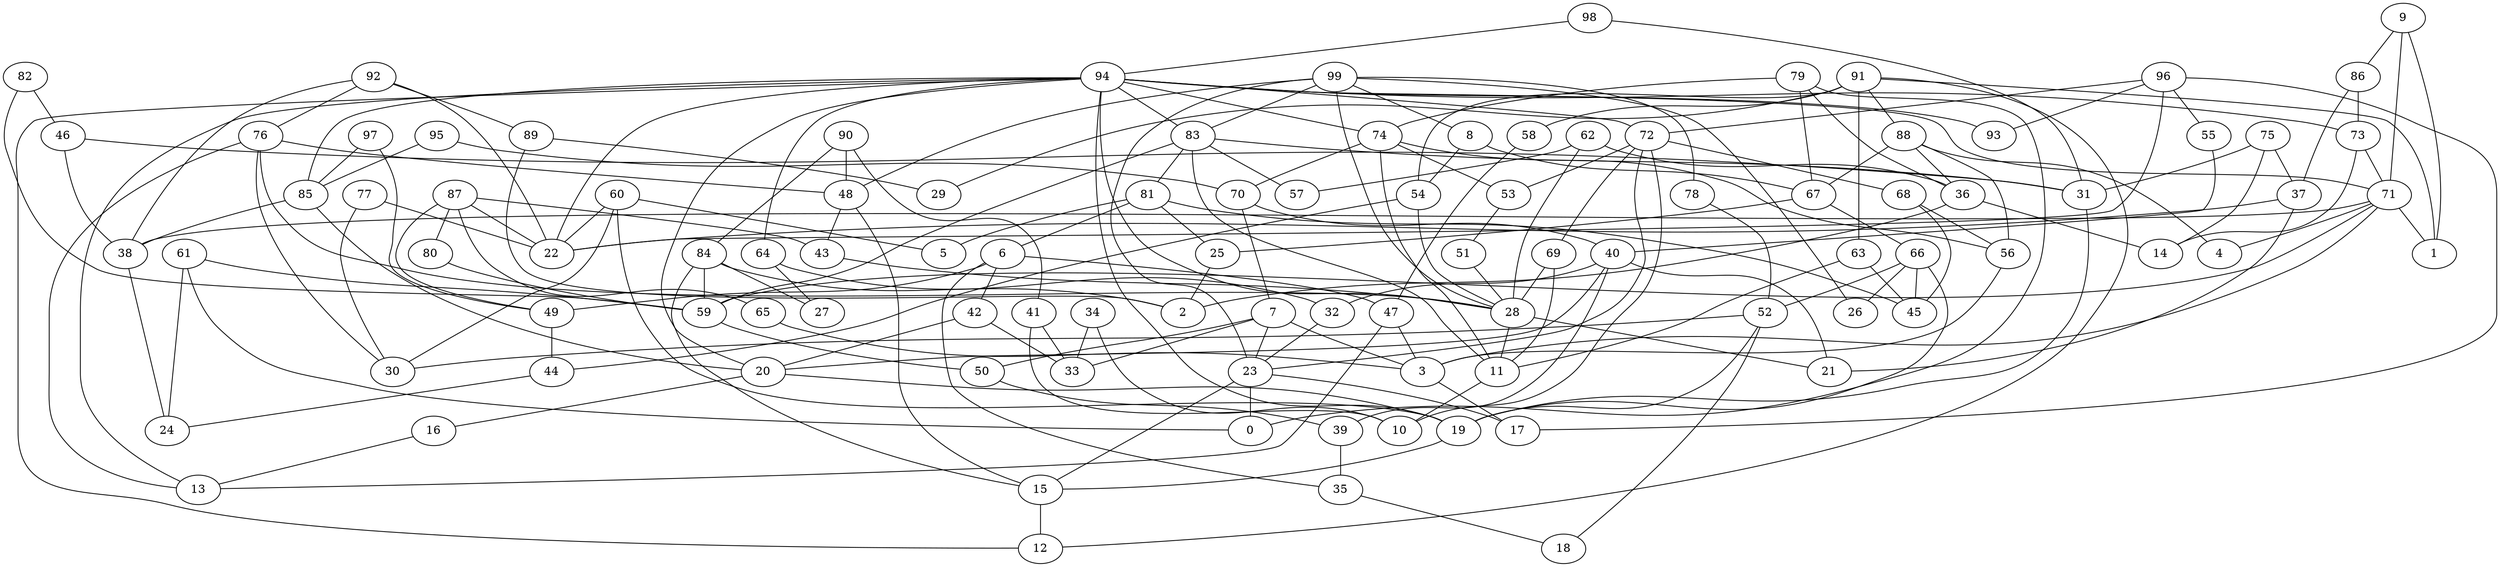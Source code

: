 digraph GG_graph {

subgraph G_graph {
edge [color = black]
"34" -> "33" [dir = none]
"34" -> "10" [dir = none]
"51" -> "28" [dir = none]
"73" -> "71" [dir = none]
"64" -> "32" [dir = none]
"64" -> "27" [dir = none]
"54" -> "28" [dir = none]
"54" -> "44" [dir = none]
"28" -> "11" [dir = none]
"28" -> "21" [dir = none]
"79" -> "0" [dir = none]
"79" -> "74" [dir = none]
"79" -> "67" [dir = none]
"79" -> "36" [dir = none]
"56" -> "3" [dir = none]
"68" -> "56" [dir = none]
"68" -> "45" [dir = none]
"83" -> "59" [dir = none]
"83" -> "11" [dir = none]
"83" -> "81" [dir = none]
"83" -> "31" [dir = none]
"83" -> "57" [dir = none]
"91" -> "1" [dir = none]
"91" -> "29" [dir = none]
"91" -> "63" [dir = none]
"91" -> "12" [dir = none]
"91" -> "88" [dir = none]
"91" -> "54" [dir = none]
"91" -> "58" [dir = none]
"88" -> "4" [dir = none]
"88" -> "36" [dir = none]
"88" -> "56" [dir = none]
"88" -> "67" [dir = none]
"40" -> "32" [dir = none]
"40" -> "39" [dir = none]
"40" -> "20" [dir = none]
"40" -> "21" [dir = none]
"61" -> "24" [dir = none]
"61" -> "59" [dir = none]
"61" -> "0" [dir = none]
"85" -> "20" [dir = none]
"85" -> "38" [dir = none]
"62" -> "57" [dir = none]
"62" -> "36" [dir = none]
"62" -> "28" [dir = none]
"55" -> "40" [dir = none]
"3" -> "17" [dir = none]
"7" -> "3" [dir = none]
"7" -> "23" [dir = none]
"7" -> "50" [dir = none]
"7" -> "33" [dir = none]
"65" -> "3" [dir = none]
"44" -> "24" [dir = none]
"36" -> "2" [dir = none]
"36" -> "14" [dir = none]
"78" -> "52" [dir = none]
"6" -> "35" [dir = none]
"6" -> "47" [dir = none]
"6" -> "49" [dir = none]
"6" -> "42" [dir = none]
"58" -> "47" [dir = none]
"84" -> "27" [dir = none]
"84" -> "59" [dir = none]
"84" -> "15" [dir = none]
"84" -> "2" [dir = none]
"63" -> "11" [dir = none]
"63" -> "45" [dir = none]
"82" -> "59" [dir = none]
"82" -> "46" [dir = none]
"89" -> "2" [dir = none]
"89" -> "29" [dir = none]
"98" -> "31" [dir = none]
"98" -> "94" [dir = none]
"60" -> "22" [dir = none]
"60" -> "30" [dir = none]
"60" -> "5" [dir = none]
"60" -> "19" [dir = none]
"39" -> "35" [dir = none]
"42" -> "33" [dir = none]
"42" -> "20" [dir = none]
"49" -> "44" [dir = none]
"80" -> "59" [dir = none]
"59" -> "50" [dir = none]
"67" -> "25" [dir = none]
"67" -> "66" [dir = none]
"50" -> "39" [dir = none]
"37" -> "22" [dir = none]
"37" -> "21" [dir = none]
"46" -> "31" [dir = none]
"46" -> "38" [dir = none]
"47" -> "13" [dir = none]
"47" -> "3" [dir = none]
"43" -> "28" [dir = none]
"96" -> "17" [dir = none]
"96" -> "22" [dir = none]
"96" -> "72" [dir = none]
"96" -> "55" [dir = none]
"96" -> "93" [dir = none]
"94" -> "22" [dir = none]
"94" -> "64" [dir = none]
"94" -> "20" [dir = none]
"94" -> "73" [dir = none]
"94" -> "19" [dir = none]
"94" -> "85" [dir = none]
"94" -> "28" [dir = none]
"94" -> "72" [dir = none]
"94" -> "93" [dir = none]
"94" -> "74" [dir = none]
"94" -> "83" [dir = none]
"94" -> "71" [dir = none]
"94" -> "13" [dir = none]
"94" -> "12" [dir = none]
"9" -> "86" [dir = none]
"9" -> "71" [dir = none]
"9" -> "1" [dir = none]
"71" -> "38" [dir = none]
"71" -> "3" [dir = none]
"71" -> "1" [dir = none]
"71" -> "59" [dir = none]
"71" -> "4" [dir = none]
"92" -> "76" [dir = none]
"92" -> "38" [dir = none]
"92" -> "89" [dir = none]
"92" -> "22" [dir = none]
"48" -> "43" [dir = none]
"48" -> "15" [dir = none]
"99" -> "23" [dir = none]
"99" -> "78" [dir = none]
"99" -> "28" [dir = none]
"99" -> "48" [dir = none]
"99" -> "83" [dir = none]
"99" -> "8" [dir = none]
"99" -> "26" [dir = none]
"15" -> "12" [dir = none]
"97" -> "85" [dir = none]
"97" -> "49" [dir = none]
"31" -> "19" [dir = none]
"52" -> "30" [dir = none]
"52" -> "19" [dir = none]
"52" -> "18" [dir = none]
"41" -> "10" [dir = none]
"41" -> "33" [dir = none]
"11" -> "10" [dir = none]
"90" -> "48" [dir = none]
"90" -> "84" [dir = none]
"90" -> "41" [dir = none]
"76" -> "48" [dir = none]
"76" -> "28" [dir = none]
"76" -> "30" [dir = none]
"76" -> "13" [dir = none]
"25" -> "2" [dir = none]
"53" -> "51" [dir = none]
"69" -> "28" [dir = none]
"69" -> "11" [dir = none]
"95" -> "70" [dir = none]
"95" -> "85" [dir = none]
"81" -> "45" [dir = none]
"81" -> "5" [dir = none]
"81" -> "6" [dir = none]
"81" -> "25" [dir = none]
"19" -> "15" [dir = none]
"70" -> "40" [dir = none]
"70" -> "7" [dir = none]
"66" -> "26" [dir = none]
"66" -> "45" [dir = none]
"66" -> "19" [dir = none]
"66" -> "52" [dir = none]
"8" -> "67" [dir = none]
"8" -> "54" [dir = none]
"35" -> "18" [dir = none]
"87" -> "65" [dir = none]
"87" -> "22" [dir = none]
"87" -> "49" [dir = none]
"87" -> "43" [dir = none]
"87" -> "80" [dir = none]
"77" -> "22" [dir = none]
"77" -> "30" [dir = none]
"74" -> "53" [dir = none]
"74" -> "70" [dir = none]
"74" -> "56" [dir = none]
"74" -> "11" [dir = none]
"32" -> "23" [dir = none]
"16" -> "13" [dir = none]
"86" -> "73" [dir = none]
"86" -> "37" [dir = none]
"20" -> "19" [dir = none]
"20" -> "16" [dir = none]
"23" -> "15" [dir = none]
"23" -> "0" [dir = none]
"23" -> "17" [dir = none]
"75" -> "14" [dir = none]
"75" -> "37" [dir = none]
"75" -> "31" [dir = none]
"72" -> "10" [dir = none]
"72" -> "23" [dir = none]
"72" -> "68" [dir = none]
"72" -> "69" [dir = none]
"72" -> "53" [dir = none]
"73" -> "14" [dir = none]
"38" -> "24" [dir = none]
}

}
